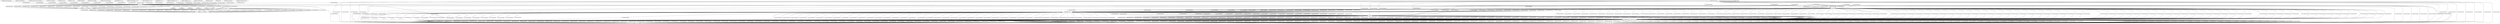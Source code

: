 digraph G {
	"File##/etc/ld-musl-x86_64.path"->"Process##16"[ label="1728219900000000000" ];
	"File##/lib/libstdc++.so.6"->"Process##16"[ label="1728219900000000000" ];
	"File##/usr/local/lib/libstdc++.so.6"->"Process##16"[ label="1728219900000000000" ];
	"File##/usr/lib/libstdc++.so.6"->"Process##16"[ label="1728219900000000000" ];
	"File##/lib/libgcc_s.so.1"->"Process##16"[ label="1728219900000000000" ];
	"File##/usr/local/lib/libgcc_s.so.1"->"Process##16"[ label="1728219900000000000" ];
	"File##/usr/lib/libgcc_s.so.1"->"Process##16"[ label="1728219900000000000" ];
	"Process##16"->"Process##17"[ label="1728219900000000000" ];
	"Process##16"->"Process##18"[ label="1728219900000000000" ];
	"Process##16"->"Process##19"[ label="1728219900000000000" ];
	"Process##16"->"Process##20"[ label="1728219900000000000" ];
	"Process##16"->"Process##21"[ label="1728219900000000000" ];
	"File##/usr/local/bin/node"->"Process##16"[ label="1728219900000000000" ];
	"File##/dev/urandom"->"Process##16"[ label="1728219900000000000" ];
	"Process##16"->"Process##22"[ label="1728219900000000000" ];
	"File##/dev/null"->"Process##16"[ label="1728219901000000000" ];
	"File##/home/app/index.js"->"Process##16"[ label="1728219901000000000" ];
	"File##/home/app/express-new.js"->"Process##16"[ label="1728219901000000000" ];
	"File##/usr/local/bin/node"->"Process##16"[ label="1728219901000000000" ];
	"File##/home/app/trigger.node"->"Process##16"[ label="1728219902000000000" ];
	"File##/home/app/handler.js"->"Process##16"[ label="1728219902000000000" ];
	"File##/home/app/request-promise-uuid.js"->"Process##16"[ label="1728219902000000000" ];
	"Process##16"->"NetPeer##0.0.0.0:3000"[ label="1728219903000000000" ];
	"NetPeer##0.0.0.0:3000"->"Process##16"[ label="1728219903000000000" ];
	"NetPeer##0.0.0.0:3000"->"NetPeer##10.1.80.247:8080"[ label="1728219931000000000" ];
	"NetPeer##10.1.80.247:8080"->"NetPeer##0.0.0.0:3000"[ label="1728219931000000000" ];
	"NetPeer##0.0.0.0:3000"->"NetPeer##10.1.80.247:8080"[ label="1728219931000000000" ];
	"NetPeer##10.1.80.247:8080"->"NetPeer##0.0.0.0:3000"[ label="1728219931000000000" ];
	"NetPeer##0.0.0.0:3000"->"NetPeer##10.1.80.247:8080"[ label="1728219931000000000" ];
	"NetPeer##10.1.80.247:8080"->"NetPeer##0.0.0.0:3000"[ label="1728219931000000000" ];
	"File##/etc/resolv.conf"->"Process##16"[ label="1728219931000000000" ];
	"File##/etc/nsswitch.conf"->"Process##16"[ label="1728219931000000000" ];
	"File##/etc/host.conf"->"Process##16"[ label="1728219931000000000" ];
	"File##/etc/svc.conf"->"Process##16"[ label="1728219931000000000" ];
	"File##/dev/urandom"->"Process##16"[ label="1728219931000000000" ];
	"Process##16"->"Process##26"[ label="1728219931000000000" ];
	"Process##16"->"Process##27"[ label="1728219931000000000" ];
	"Process##16"->"Process##28"[ label="1728219931000000000" ];
	"Process##16"->"Process##29"[ label="1728219931000000000" ];
	"NetPeer##0.0.0.0:3000"->"NetPeer##10.1.80.247:8080"[ label="1728219931000000000" ];
	"NetPeer##10.1.80.247:8080"->"NetPeer##0.0.0.0:3000"[ label="1728219931000000000" ];
	"NetPeer##0.0.0.0:3000"->"NetPeer##10.1.80.247:8080"[ label="1728219931000000000" ];
	"NetPeer##10.1.80.247:8080"->"NetPeer##0.0.0.0:3000"[ label="1728219931000000000" ];
	"NetPeer##0.0.0.0:3000"->"NetPeer##10.1.80.247:8080"[ label="1728219931000000000" ];
	"NetPeer##10.1.80.247:8080"->"NetPeer##0.0.0.0:3000"[ label="1728219931000000000" ];
	"NetPeer##0.0.0.0:3000"->"NetPeer##10.1.80.247:8080"[ label="1728219931000000000" ];
	"NetPeer##10.1.80.247:8080"->"NetPeer##0.0.0.0:3000"[ label="1728219931000000000" ];
	"NetPeer##0.0.0.0:3000"->"NetPeer##10.1.80.247:8080"[ label="1728219931000000000" ];
	"NetPeer##10.1.80.247:8080"->"NetPeer##0.0.0.0:3000"[ label="1728219931000000000" ];
	"NetPeer##0.0.0.0:3000"->"NetPeer##10.1.80.247:8080"[ label="1728219931000000000" ];
	"NetPeer##10.1.80.247:8080"->"NetPeer##0.0.0.0:3000"[ label="1728219931000000000" ];
	"Process##16"->"NetPeer##10.152.183.194:8080"[ label="1728219931000000000" ];
	"Process##16"->"NetPeer##10.152.183.194:8080"[ label="1728219931000000000" ];
	"Process##16"->"NetPeer##10.152.183.194:8080"[ label="1728219931000000000" ];
	"Process##16"->"NetPeer##10.152.183.194:8080"[ label="1728219931000000000" ];
	"Process##16"->"NetPeer##10.152.183.194:8080"[ label="1728219931000000000" ];
	"Process##16"->"NetPeer##10.152.183.194:8080"[ label="1728219931000000000" ];
	"NetPeer##0.0.0.0:3000"->"NetPeer##10.1.80.247:8080"[ label="1728219931000000000" ];
	"NetPeer##10.1.80.247:8080"->"NetPeer##0.0.0.0:3000"[ label="1728219931000000000" ];
	"NetPeer##0.0.0.0:3000"->"NetPeer##10.1.80.247:8080"[ label="1728219931000000000" ];
	"NetPeer##10.1.80.247:8080"->"NetPeer##0.0.0.0:3000"[ label="1728219931000000000" ];
	"Process##16"->"NetPeer##10.152.183.194:8080"[ label="1728219931000000000" ];
	"NetPeer##0.0.0.0:3000"->"NetPeer##10.1.80.247:8080"[ label="1728219931000000000" ];
	"NetPeer##10.1.80.247:8080"->"NetPeer##0.0.0.0:3000"[ label="1728219931000000000" ];
	"NetPeer##0.0.0.0:3000"->"NetPeer##10.1.80.247:8080"[ label="1728219931000000000" ];
	"NetPeer##10.1.80.247:8080"->"NetPeer##0.0.0.0:3000"[ label="1728219931000000000" ];
	"Process##16"->"NetPeer##10.152.183.194:8080"[ label="1728219931000000000" ];
	"File##/etc/localtime"->"Process##16"[ label="1728219932000000000" ];
	"File##/usr/share/zoneinfo/"->"Process##16"[ label="1728219932000000000" ];
	"NetPeer##0.0.0.0:3000"->"NetPeer##10.1.80.247:8080"[ label="1728219932000000000" ];
	"NetPeer##10.1.80.247:8080"->"NetPeer##0.0.0.0:3000"[ label="1728219932000000000" ];
	"NetPeer##0.0.0.0:3000"->"NetPeer##10.1.80.247:8080"[ label="1728219932000000000" ];
	"NetPeer##10.1.80.247:8080"->"NetPeer##0.0.0.0:3000"[ label="1728219932000000000" ];
	"Process##16"->"NetPeer##10.152.183.194:8080"[ label="1728219932000000000" ];
	"Process##16"->"NetPeer##10.152.183.194:8080"[ label="1728219932000000000" ];
	"Process##16"->"NetPeer##10.152.183.194:8080"[ label="1728219932000000000" ];
	"Process##16"->"NetPeer##10.152.183.194:8080"[ label="1728219932000000000" ];
	"Process##16"->"NetPeer##10.152.183.194:8080"[ label="1728219932000000000" ];
	"Process##16"->"NetPeer##10.152.183.194:8080"[ label="1728219932000000000" ];
	"Process##16"->"NetPeer##10.152.183.194:8080"[ label="1728219932000000000" ];
	"Process##16"->"NetPeer##10.152.183.194:8080"[ label="1728219932000000000" ];
	"Process##16"->"NetPeer##10.152.183.194:8080"[ label="1728219932000000000" ];
	"Process##16"->"NetPeer##10.152.183.194:8080"[ label="1728219932000000000" ];
	"Process##16"->"NetPeer##10.152.183.194:8080"[ label="1728219933000000000" ];
	"Process##16"->"NetPeer##10.152.183.194:8080"[ label="1728219933000000000" ];
	"File##/etc/hosts"->"Process##26"[ label="1728219931000000000" ];
	"File##/etc/resolv.conf"->"Process##26"[ label="1728219931000000000" ];
	"Process##26"->"NetPeer##0.0.0.0:0"[ label="1728219931000000000" ];
	"Process##26"->"NetPeer##10.152.183.10:53"[ label="1728219931000000000" ];
	"Process##26"->"NetPeer##10.152.183.10:53"[ label="1728219931000000000" ];
	"NetPeer##10.152.183.10:53"->"Process##26"[ label="1728219931000000000" ];
	"NetPeer##0.0.0.0:0"->"Process##26"[ label="1728219931000000000" ];
	"NetPeer##10.152.183.10:53"->"Process##26"[ label="1728219931000000000" ];
	"Process##26"->"NetPeer##0.0.0.0:0"[ label="1728219931000000000" ];
	"Process##26"->"NetPeer##10.152.183.10:53"[ label="1728219931000000000" ];
	"Process##26"->"NetPeer##10.152.183.10:53"[ label="1728219931000000000" ];
	"NetPeer##10.152.183.10:53"->"Process##26"[ label="1728219931000000000" ];
	"NetPeer##10.152.183.10:53"->"Process##26"[ label="1728219931000000000" ];
	"Process##26"->"NetPeer##0.0.0.0:0"[ label="1728219931000000000" ];
	"Process##26"->"NetPeer##10.152.183.10:53"[ label="1728219931000000000" ];
	"Process##26"->"NetPeer##10.152.183.10:53"[ label="1728219931000000000" ];
	"NetPeer##10.152.183.10:53"->"Process##26"[ label="1728219931000000000" ];
	"NetPeer##0.0.0.0:0"->"Process##26"[ label="1728219931000000000" ];
	"NetPeer##10.152.183.10:53"->"Process##26"[ label="1728219931000000000" ];
	"Process##26"->"NetPeer##0.0.0.0:0"[ label="1728219931000000000" ];
	"Process##26"->"NetPeer##10.152.183.10:53"[ label="1728219931000000000" ];
	"Process##26"->"NetPeer##10.152.183.10:53"[ label="1728219931000000000" ];
	"NetPeer##10.152.183.10:53"->"Process##26"[ label="1728219931000000000" ];
	"NetPeer##10.152.183.10:53"->"Process##26"[ label="1728219931000000000" ];
	"Process##26"->"NetPeer##0.0.0.0:0"[ label="1728219931000000000" ];
	"Process##26"->"NetPeer##10.152.183.10:53"[ label="1728219931000000000" ];
	"Process##26"->"NetPeer##10.152.183.10:53"[ label="1728219931000000000" ];
	"NetPeer##10.152.183.10:53"->"Process##26"[ label="1728219931000000000" ];
	"NetPeer##10.152.183.10:53"->"Process##26"[ label="1728219931000000000" ];
	"File##/etc/hosts"->"Process##26"[ label="1728219931000000000" ];
	"File##/etc/resolv.conf"->"Process##26"[ label="1728219931000000000" ];
	"Process##26"->"NetPeer##0.0.0.0:0"[ label="1728219931000000000" ];
	"Process##26"->"NetPeer##10.152.183.10:53"[ label="1728219931000000000" ];
	"Process##26"->"NetPeer##10.152.183.10:53"[ label="1728219931000000000" ];
	"NetPeer##10.152.183.10:53"->"Process##26"[ label="1728219931000000000" ];
	"NetPeer##10.152.183.10:53"->"Process##26"[ label="1728219931000000000" ];
	"Process##26"->"NetPeer##0.0.0.0:0"[ label="1728219931000000000" ];
	"Process##26"->"NetPeer##10.152.183.10:53"[ label="1728219931000000000" ];
	"Process##26"->"NetPeer##10.152.183.10:53"[ label="1728219931000000000" ];
	"NetPeer##10.152.183.10:53"->"Process##26"[ label="1728219931000000000" ];
	"NetPeer##10.152.183.10:53"->"Process##26"[ label="1728219931000000000" ];
	"Process##26"->"NetPeer##0.0.0.0:0"[ label="1728219931000000000" ];
	"Process##26"->"NetPeer##10.152.183.10:53"[ label="1728219931000000000" ];
	"Process##26"->"NetPeer##10.152.183.10:53"[ label="1728219931000000000" ];
	"NetPeer##10.152.183.10:53"->"Process##26"[ label="1728219931000000000" ];
	"NetPeer##10.152.183.10:53"->"Process##26"[ label="1728219931000000000" ];
	"Process##26"->"NetPeer##0.0.0.0:0"[ label="1728219931000000000" ];
	"Process##26"->"NetPeer##10.152.183.10:53"[ label="1728219931000000000" ];
	"Process##26"->"NetPeer##10.152.183.10:53"[ label="1728219931000000000" ];
	"NetPeer##10.152.183.10:53"->"Process##26"[ label="1728219931000000000" ];
	"NetPeer##10.152.183.10:53"->"Process##26"[ label="1728219931000000000" ];
	"Process##26"->"NetPeer##0.0.0.0:0"[ label="1728219931000000000" ];
	"Process##26"->"NetPeer##10.152.183.10:53"[ label="1728219931000000000" ];
	"Process##26"->"NetPeer##10.152.183.10:53"[ label="1728219931000000000" ];
	"NetPeer##10.152.183.10:53"->"Process##26"[ label="1728219931000000000" ];
	"NetPeer##0.0.0.0:0"->"Process##26"[ label="1728219931000000000" ];
	"NetPeer##10.152.183.10:53"->"Process##26"[ label="1728219931000000000" ];
	"File##/etc/hosts"->"Process##26"[ label="1728219932000000000" ];
	"File##/etc/resolv.conf"->"Process##26"[ label="1728219932000000000" ];
	"Process##26"->"NetPeer##0.0.0.0:0"[ label="1728219932000000000" ];
	"Process##26"->"NetPeer##10.152.183.10:53"[ label="1728219932000000000" ];
	"Process##26"->"NetPeer##10.152.183.10:53"[ label="1728219932000000000" ];
	"NetPeer##10.152.183.10:53"->"Process##26"[ label="1728219932000000000" ];
	"NetPeer##10.152.183.10:53"->"Process##26"[ label="1728219932000000000" ];
	"Process##26"->"NetPeer##0.0.0.0:0"[ label="1728219932000000000" ];
	"Process##26"->"NetPeer##10.152.183.10:53"[ label="1728219932000000000" ];
	"Process##26"->"NetPeer##10.152.183.10:53"[ label="1728219932000000000" ];
	"NetPeer##10.152.183.10:53"->"Process##26"[ label="1728219932000000000" ];
	"NetPeer##10.152.183.10:53"->"Process##26"[ label="1728219932000000000" ];
	"Process##26"->"NetPeer##0.0.0.0:0"[ label="1728219932000000000" ];
	"Process##26"->"NetPeer##10.152.183.10:53"[ label="1728219932000000000" ];
	"Process##26"->"NetPeer##10.152.183.10:53"[ label="1728219932000000000" ];
	"NetPeer##10.152.183.10:53"->"Process##26"[ label="1728219932000000000" ];
	"NetPeer##10.152.183.10:53"->"Process##26"[ label="1728219932000000000" ];
	"Process##26"->"NetPeer##0.0.0.0:0"[ label="1728219932000000000" ];
	"Process##26"->"NetPeer##10.152.183.10:53"[ label="1728219932000000000" ];
	"Process##26"->"NetPeer##10.152.183.10:53"[ label="1728219932000000000" ];
	"NetPeer##10.152.183.10:53"->"Process##26"[ label="1728219932000000000" ];
	"NetPeer##10.152.183.10:53"->"Process##26"[ label="1728219932000000000" ];
	"Process##26"->"NetPeer##0.0.0.0:0"[ label="1728219932000000000" ];
	"Process##26"->"NetPeer##10.152.183.10:53"[ label="1728219932000000000" ];
	"Process##26"->"NetPeer##10.152.183.10:53"[ label="1728219932000000000" ];
	"NetPeer##10.152.183.10:53"->"Process##26"[ label="1728219932000000000" ];
	"NetPeer##10.152.183.10:53"->"Process##26"[ label="1728219932000000000" ];
	"File##/etc/hosts"->"Process##26"[ label="1728219932000000000" ];
	"File##/etc/resolv.conf"->"Process##26"[ label="1728219932000000000" ];
	"Process##26"->"NetPeer##0.0.0.0:0"[ label="1728219932000000000" ];
	"Process##26"->"NetPeer##10.152.183.10:53"[ label="1728219932000000000" ];
	"Process##26"->"NetPeer##10.152.183.10:53"[ label="1728219932000000000" ];
	"NetPeer##10.152.183.10:53"->"Process##26"[ label="1728219932000000000" ];
	"NetPeer##10.152.183.10:53"->"Process##26"[ label="1728219932000000000" ];
	"Process##26"->"NetPeer##0.0.0.0:0"[ label="1728219932000000000" ];
	"Process##26"->"NetPeer##10.152.183.10:53"[ label="1728219932000000000" ];
	"Process##26"->"NetPeer##10.152.183.10:53"[ label="1728219932000000000" ];
	"NetPeer##10.152.183.10:53"->"Process##26"[ label="1728219932000000000" ];
	"NetPeer##10.152.183.10:53"->"Process##26"[ label="1728219932000000000" ];
	"Process##26"->"NetPeer##0.0.0.0:0"[ label="1728219932000000000" ];
	"Process##26"->"NetPeer##10.152.183.10:53"[ label="1728219932000000000" ];
	"Process##26"->"NetPeer##10.152.183.10:53"[ label="1728219932000000000" ];
	"NetPeer##10.152.183.10:53"->"Process##26"[ label="1728219932000000000" ];
	"NetPeer##10.152.183.10:53"->"Process##26"[ label="1728219932000000000" ];
	"Process##26"->"NetPeer##0.0.0.0:0"[ label="1728219932000000000" ];
	"Process##26"->"NetPeer##10.152.183.10:53"[ label="1728219932000000000" ];
	"Process##26"->"NetPeer##10.152.183.10:53"[ label="1728219932000000000" ];
	"NetPeer##10.152.183.10:53"->"Process##26"[ label="1728219932000000000" ];
	"NetPeer##10.152.183.10:53"->"Process##26"[ label="1728219932000000000" ];
	"Process##26"->"NetPeer##0.0.0.0:0"[ label="1728219932000000000" ];
	"Process##26"->"NetPeer##10.152.183.10:53"[ label="1728219932000000000" ];
	"Process##26"->"NetPeer##10.152.183.10:53"[ label="1728219932000000000" ];
	"NetPeer##10.152.183.10:53"->"Process##26"[ label="1728219932000000000" ];
	"NetPeer##10.152.183.10:53"->"Process##26"[ label="1728219932000000000" ];
	"File##/etc/hosts"->"Process##26"[ label="1728219932000000000" ];
	"File##/etc/resolv.conf"->"Process##26"[ label="1728219932000000000" ];
	"Process##26"->"NetPeer##0.0.0.0:0"[ label="1728219932000000000" ];
	"Process##26"->"NetPeer##10.152.183.10:53"[ label="1728219932000000000" ];
	"Process##26"->"NetPeer##10.152.183.10:53"[ label="1728219932000000000" ];
	"NetPeer##10.152.183.10:53"->"Process##26"[ label="1728219932000000000" ];
	"NetPeer##10.152.183.10:53"->"Process##26"[ label="1728219932000000000" ];
	"Process##26"->"NetPeer##0.0.0.0:0"[ label="1728219932000000000" ];
	"Process##26"->"NetPeer##10.152.183.10:53"[ label="1728219932000000000" ];
	"Process##26"->"NetPeer##10.152.183.10:53"[ label="1728219932000000000" ];
	"NetPeer##10.152.183.10:53"->"Process##26"[ label="1728219932000000000" ];
	"NetPeer##10.152.183.10:53"->"Process##26"[ label="1728219932000000000" ];
	"Process##26"->"NetPeer##0.0.0.0:0"[ label="1728219932000000000" ];
	"Process##26"->"NetPeer##10.152.183.10:53"[ label="1728219932000000000" ];
	"Process##26"->"NetPeer##10.152.183.10:53"[ label="1728219932000000000" ];
	"NetPeer##10.152.183.10:53"->"Process##26"[ label="1728219932000000000" ];
	"NetPeer##10.152.183.10:53"->"Process##26"[ label="1728219932000000000" ];
	"Process##26"->"NetPeer##0.0.0.0:0"[ label="1728219932000000000" ];
	"Process##26"->"NetPeer##10.152.183.10:53"[ label="1728219932000000000" ];
	"Process##26"->"NetPeer##10.152.183.10:53"[ label="1728219932000000000" ];
	"NetPeer##10.152.183.10:53"->"Process##26"[ label="1728219932000000000" ];
	"NetPeer##10.152.183.10:53"->"Process##26"[ label="1728219932000000000" ];
	"Process##26"->"NetPeer##0.0.0.0:0"[ label="1728219932000000000" ];
	"Process##26"->"NetPeer##10.152.183.10:53"[ label="1728219932000000000" ];
	"Process##26"->"NetPeer##10.152.183.10:53"[ label="1728219932000000000" ];
	"NetPeer##10.152.183.10:53"->"Process##26"[ label="1728219932000000000" ];
	"NetPeer##10.152.183.10:53"->"Process##26"[ label="1728219932000000000" ];
	"File##/etc/hosts"->"Process##27"[ label="1728219931000000000" ];
	"File##/etc/resolv.conf"->"Process##27"[ label="1728219931000000000" ];
	"Process##27"->"NetPeer##0.0.0.0:0"[ label="1728219931000000000" ];
	"Process##27"->"NetPeer##10.152.183.10:53"[ label="1728219931000000000" ];
	"Process##27"->"NetPeer##10.152.183.10:53"[ label="1728219931000000000" ];
	"NetPeer##10.152.183.10:53"->"Process##27"[ label="1728219931000000000" ];
	"NetPeer##0.0.0.0:0"->"Process##27"[ label="1728219931000000000" ];
	"NetPeer##10.152.183.10:53"->"Process##27"[ label="1728219931000000000" ];
	"Process##27"->"NetPeer##0.0.0.0:0"[ label="1728219931000000000" ];
	"Process##27"->"NetPeer##10.152.183.10:53"[ label="1728219931000000000" ];
	"Process##27"->"NetPeer##10.152.183.10:53"[ label="1728219931000000000" ];
	"NetPeer##10.152.183.10:53"->"Process##27"[ label="1728219931000000000" ];
	"NetPeer##10.152.183.10:53"->"Process##27"[ label="1728219931000000000" ];
	"Process##27"->"NetPeer##0.0.0.0:0"[ label="1728219931000000000" ];
	"Process##27"->"NetPeer##10.152.183.10:53"[ label="1728219931000000000" ];
	"Process##27"->"NetPeer##10.152.183.10:53"[ label="1728219931000000000" ];
	"NetPeer##10.152.183.10:53"->"Process##27"[ label="1728219931000000000" ];
	"NetPeer##0.0.0.0:0"->"Process##27"[ label="1728219931000000000" ];
	"NetPeer##10.152.183.10:53"->"Process##27"[ label="1728219931000000000" ];
	"Process##27"->"NetPeer##0.0.0.0:0"[ label="1728219931000000000" ];
	"Process##27"->"NetPeer##10.152.183.10:53"[ label="1728219931000000000" ];
	"Process##27"->"NetPeer##10.152.183.10:53"[ label="1728219931000000000" ];
	"NetPeer##10.152.183.10:53"->"Process##27"[ label="1728219931000000000" ];
	"NetPeer##10.152.183.10:53"->"Process##27"[ label="1728219931000000000" ];
	"Process##27"->"NetPeer##0.0.0.0:0"[ label="1728219931000000000" ];
	"Process##27"->"NetPeer##10.152.183.10:53"[ label="1728219931000000000" ];
	"Process##27"->"NetPeer##10.152.183.10:53"[ label="1728219931000000000" ];
	"NetPeer##10.152.183.10:53"->"Process##27"[ label="1728219931000000000" ];
	"NetPeer##0.0.0.0:0"->"Process##27"[ label="1728219931000000000" ];
	"NetPeer##10.152.183.10:53"->"Process##27"[ label="1728219931000000000" ];
	"File##/etc/hosts"->"Process##27"[ label="1728219931000000000" ];
	"File##/etc/resolv.conf"->"Process##27"[ label="1728219931000000000" ];
	"Process##27"->"NetPeer##0.0.0.0:0"[ label="1728219931000000000" ];
	"Process##27"->"NetPeer##10.152.183.10:53"[ label="1728219931000000000" ];
	"Process##27"->"NetPeer##10.152.183.10:53"[ label="1728219931000000000" ];
	"NetPeer##10.152.183.10:53"->"Process##27"[ label="1728219931000000000" ];
	"NetPeer##0.0.0.0:0"->"Process##27"[ label="1728219931000000000" ];
	"NetPeer##10.152.183.10:53"->"Process##27"[ label="1728219931000000000" ];
	"Process##27"->"NetPeer##0.0.0.0:0"[ label="1728219931000000000" ];
	"Process##27"->"NetPeer##10.152.183.10:53"[ label="1728219931000000000" ];
	"Process##27"->"NetPeer##10.152.183.10:53"[ label="1728219931000000000" ];
	"NetPeer##10.152.183.10:53"->"Process##27"[ label="1728219931000000000" ];
	"NetPeer##10.152.183.10:53"->"Process##27"[ label="1728219931000000000" ];
	"Process##27"->"NetPeer##0.0.0.0:0"[ label="1728219931000000000" ];
	"Process##27"->"NetPeer##10.152.183.10:53"[ label="1728219931000000000" ];
	"Process##27"->"NetPeer##10.152.183.10:53"[ label="1728219931000000000" ];
	"NetPeer##10.152.183.10:53"->"Process##27"[ label="1728219931000000000" ];
	"NetPeer##10.152.183.10:53"->"Process##27"[ label="1728219931000000000" ];
	"Process##27"->"NetPeer##0.0.0.0:0"[ label="1728219931000000000" ];
	"Process##27"->"NetPeer##10.152.183.10:53"[ label="1728219931000000000" ];
	"Process##27"->"NetPeer##10.152.183.10:53"[ label="1728219931000000000" ];
	"NetPeer##10.152.183.10:53"->"Process##27"[ label="1728219931000000000" ];
	"NetPeer##10.152.183.10:53"->"Process##27"[ label="1728219931000000000" ];
	"Process##27"->"NetPeer##0.0.0.0:0"[ label="1728219931000000000" ];
	"Process##27"->"NetPeer##10.152.183.10:53"[ label="1728219931000000000" ];
	"Process##27"->"NetPeer##10.152.183.10:53"[ label="1728219931000000000" ];
	"NetPeer##10.152.183.10:53"->"Process##27"[ label="1728219931000000000" ];
	"NetPeer##10.152.183.10:53"->"Process##27"[ label="1728219931000000000" ];
	"File##/etc/hosts"->"Process##27"[ label="1728219931000000000" ];
	"File##/etc/resolv.conf"->"Process##27"[ label="1728219931000000000" ];
	"Process##27"->"NetPeer##0.0.0.0:0"[ label="1728219931000000000" ];
	"Process##27"->"NetPeer##10.152.183.10:53"[ label="1728219931000000000" ];
	"Process##27"->"NetPeer##10.152.183.10:53"[ label="1728219931000000000" ];
	"NetPeer##10.152.183.10:53"->"Process##27"[ label="1728219931000000000" ];
	"NetPeer##10.152.183.10:53"->"Process##27"[ label="1728219931000000000" ];
	"Process##27"->"NetPeer##0.0.0.0:0"[ label="1728219931000000000" ];
	"Process##27"->"NetPeer##10.152.183.10:53"[ label="1728219931000000000" ];
	"Process##27"->"NetPeer##10.152.183.10:53"[ label="1728219931000000000" ];
	"NetPeer##10.152.183.10:53"->"Process##27"[ label="1728219931000000000" ];
	"NetPeer##10.152.183.10:53"->"Process##27"[ label="1728219931000000000" ];
	"Process##27"->"NetPeer##0.0.0.0:0"[ label="1728219931000000000" ];
	"Process##27"->"NetPeer##10.152.183.10:53"[ label="1728219931000000000" ];
	"Process##27"->"NetPeer##10.152.183.10:53"[ label="1728219931000000000" ];
	"NetPeer##10.152.183.10:53"->"Process##27"[ label="1728219931000000000" ];
	"NetPeer##10.152.183.10:53"->"Process##27"[ label="1728219931000000000" ];
	"Process##27"->"NetPeer##0.0.0.0:0"[ label="1728219931000000000" ];
	"Process##27"->"NetPeer##10.152.183.10:53"[ label="1728219931000000000" ];
	"Process##27"->"NetPeer##10.152.183.10:53"[ label="1728219931000000000" ];
	"NetPeer##10.152.183.10:53"->"Process##27"[ label="1728219931000000000" ];
	"NetPeer##10.152.183.10:53"->"Process##27"[ label="1728219931000000000" ];
	"Process##27"->"NetPeer##0.0.0.0:0"[ label="1728219931000000000" ];
	"Process##27"->"NetPeer##10.152.183.10:53"[ label="1728219931000000000" ];
	"Process##27"->"NetPeer##10.152.183.10:53"[ label="1728219931000000000" ];
	"NetPeer##10.152.183.10:53"->"Process##27"[ label="1728219931000000000" ];
	"NetPeer##10.152.183.10:53"->"Process##27"[ label="1728219931000000000" ];
	"File##/etc/hosts"->"Process##27"[ label="1728219931000000000" ];
	"File##/etc/resolv.conf"->"Process##27"[ label="1728219931000000000" ];
	"Process##27"->"NetPeer##0.0.0.0:0"[ label="1728219931000000000" ];
	"Process##27"->"NetPeer##10.152.183.10:53"[ label="1728219931000000000" ];
	"Process##27"->"NetPeer##10.152.183.10:53"[ label="1728219931000000000" ];
	"NetPeer##10.152.183.10:53"->"Process##27"[ label="1728219931000000000" ];
	"NetPeer##10.152.183.10:53"->"Process##27"[ label="1728219931000000000" ];
	"Process##27"->"NetPeer##0.0.0.0:0"[ label="1728219931000000000" ];
	"Process##27"->"NetPeer##10.152.183.10:53"[ label="1728219931000000000" ];
	"Process##27"->"NetPeer##10.152.183.10:53"[ label="1728219931000000000" ];
	"NetPeer##10.152.183.10:53"->"Process##27"[ label="1728219931000000000" ];
	"NetPeer##10.152.183.10:53"->"Process##27"[ label="1728219931000000000" ];
	"Process##27"->"NetPeer##0.0.0.0:0"[ label="1728219931000000000" ];
	"Process##27"->"NetPeer##10.152.183.10:53"[ label="1728219931000000000" ];
	"Process##27"->"NetPeer##10.152.183.10:53"[ label="1728219931000000000" ];
	"NetPeer##10.152.183.10:53"->"Process##27"[ label="1728219931000000000" ];
	"NetPeer##10.152.183.10:53"->"Process##27"[ label="1728219931000000000" ];
	"Process##27"->"NetPeer##0.0.0.0:0"[ label="1728219931000000000" ];
	"Process##27"->"NetPeer##10.152.183.10:53"[ label="1728219931000000000" ];
	"Process##27"->"NetPeer##10.152.183.10:53"[ label="1728219931000000000" ];
	"NetPeer##10.152.183.10:53"->"Process##27"[ label="1728219931000000000" ];
	"NetPeer##10.152.183.10:53"->"Process##27"[ label="1728219931000000000" ];
	"Process##27"->"NetPeer##0.0.0.0:0"[ label="1728219931000000000" ];
	"Process##27"->"NetPeer##10.152.183.10:53"[ label="1728219931000000000" ];
	"Process##27"->"NetPeer##10.152.183.10:53"[ label="1728219931000000000" ];
	"NetPeer##10.152.183.10:53"->"Process##27"[ label="1728219931000000000" ];
	"NetPeer##10.152.183.10:53"->"Process##27"[ label="1728219931000000000" ];
	"File##/etc/hosts"->"Process##27"[ label="1728219932000000000" ];
	"File##/etc/resolv.conf"->"Process##27"[ label="1728219932000000000" ];
	"Process##27"->"NetPeer##0.0.0.0:0"[ label="1728219932000000000" ];
	"Process##27"->"NetPeer##10.152.183.10:53"[ label="1728219932000000000" ];
	"Process##27"->"NetPeer##10.152.183.10:53"[ label="1728219932000000000" ];
	"NetPeer##10.152.183.10:53"->"Process##27"[ label="1728219932000000000" ];
	"NetPeer##0.0.0.0:0"->"Process##27"[ label="1728219932000000000" ];
	"NetPeer##10.152.183.10:53"->"Process##27"[ label="1728219932000000000" ];
	"Process##27"->"NetPeer##0.0.0.0:0"[ label="1728219932000000000" ];
	"Process##27"->"NetPeer##10.152.183.10:53"[ label="1728219932000000000" ];
	"Process##27"->"NetPeer##10.152.183.10:53"[ label="1728219932000000000" ];
	"NetPeer##10.152.183.10:53"->"Process##27"[ label="1728219932000000000" ];
	"NetPeer##0.0.0.0:0"->"Process##27"[ label="1728219932000000000" ];
	"NetPeer##10.152.183.10:53"->"Process##27"[ label="1728219932000000000" ];
	"Process##27"->"NetPeer##0.0.0.0:0"[ label="1728219932000000000" ];
	"Process##27"->"NetPeer##10.152.183.10:53"[ label="1728219932000000000" ];
	"Process##27"->"NetPeer##10.152.183.10:53"[ label="1728219932000000000" ];
	"NetPeer##10.152.183.10:53"->"Process##27"[ label="1728219932000000000" ];
	"NetPeer##10.152.183.10:53"->"Process##27"[ label="1728219932000000000" ];
	"Process##27"->"NetPeer##0.0.0.0:0"[ label="1728219932000000000" ];
	"Process##27"->"NetPeer##10.152.183.10:53"[ label="1728219932000000000" ];
	"Process##27"->"NetPeer##10.152.183.10:53"[ label="1728219932000000000" ];
	"NetPeer##10.152.183.10:53"->"Process##27"[ label="1728219932000000000" ];
	"NetPeer##10.152.183.10:53"->"Process##27"[ label="1728219932000000000" ];
	"Process##27"->"NetPeer##0.0.0.0:0"[ label="1728219932000000000" ];
	"Process##27"->"NetPeer##10.152.183.10:53"[ label="1728219932000000000" ];
	"Process##27"->"NetPeer##10.152.183.10:53"[ label="1728219932000000000" ];
	"NetPeer##10.152.183.10:53"->"Process##27"[ label="1728219932000000000" ];
	"NetPeer##10.152.183.10:53"->"Process##27"[ label="1728219932000000000" ];
	"File##/etc/hosts"->"Process##27"[ label="1728219932000000000" ];
	"File##/etc/resolv.conf"->"Process##27"[ label="1728219932000000000" ];
	"Process##27"->"NetPeer##0.0.0.0:0"[ label="1728219932000000000" ];
	"Process##27"->"NetPeer##10.152.183.10:53"[ label="1728219932000000000" ];
	"Process##27"->"NetPeer##10.152.183.10:53"[ label="1728219932000000000" ];
	"NetPeer##10.152.183.10:53"->"Process##27"[ label="1728219932000000000" ];
	"NetPeer##10.152.183.10:53"->"Process##27"[ label="1728219932000000000" ];
	"Process##27"->"NetPeer##0.0.0.0:0"[ label="1728219932000000000" ];
	"Process##27"->"NetPeer##10.152.183.10:53"[ label="1728219932000000000" ];
	"Process##27"->"NetPeer##10.152.183.10:53"[ label="1728219932000000000" ];
	"NetPeer##10.152.183.10:53"->"Process##27"[ label="1728219932000000000" ];
	"NetPeer##10.152.183.10:53"->"Process##27"[ label="1728219932000000000" ];
	"Process##27"->"NetPeer##0.0.0.0:0"[ label="1728219932000000000" ];
	"Process##27"->"NetPeer##10.152.183.10:53"[ label="1728219932000000000" ];
	"Process##27"->"NetPeer##10.152.183.10:53"[ label="1728219932000000000" ];
	"NetPeer##10.152.183.10:53"->"Process##27"[ label="1728219932000000000" ];
	"NetPeer##10.152.183.10:53"->"Process##27"[ label="1728219932000000000" ];
	"Process##27"->"NetPeer##0.0.0.0:0"[ label="1728219932000000000" ];
	"Process##27"->"NetPeer##10.152.183.10:53"[ label="1728219932000000000" ];
	"Process##27"->"NetPeer##10.152.183.10:53"[ label="1728219932000000000" ];
	"NetPeer##10.152.183.10:53"->"Process##27"[ label="1728219932000000000" ];
	"NetPeer##10.152.183.10:53"->"Process##27"[ label="1728219932000000000" ];
	"Process##27"->"NetPeer##0.0.0.0:0"[ label="1728219932000000000" ];
	"Process##27"->"NetPeer##10.152.183.10:53"[ label="1728219932000000000" ];
	"Process##27"->"NetPeer##10.152.183.10:53"[ label="1728219932000000000" ];
	"NetPeer##10.152.183.10:53"->"Process##27"[ label="1728219932000000000" ];
	"NetPeer##10.152.183.10:53"->"Process##27"[ label="1728219932000000000" ];
	"File##/etc/hosts"->"Process##27"[ label="1728219932000000000" ];
	"File##/etc/resolv.conf"->"Process##27"[ label="1728219932000000000" ];
	"Process##27"->"NetPeer##0.0.0.0:0"[ label="1728219932000000000" ];
	"Process##27"->"NetPeer##10.152.183.10:53"[ label="1728219932000000000" ];
	"Process##27"->"NetPeer##10.152.183.10:53"[ label="1728219932000000000" ];
	"NetPeer##10.152.183.10:53"->"Process##27"[ label="1728219932000000000" ];
	"NetPeer##10.152.183.10:53"->"Process##27"[ label="1728219932000000000" ];
	"Process##27"->"NetPeer##0.0.0.0:0"[ label="1728219932000000000" ];
	"Process##27"->"NetPeer##10.152.183.10:53"[ label="1728219932000000000" ];
	"Process##27"->"NetPeer##10.152.183.10:53"[ label="1728219932000000000" ];
	"NetPeer##10.152.183.10:53"->"Process##27"[ label="1728219932000000000" ];
	"NetPeer##10.152.183.10:53"->"Process##27"[ label="1728219932000000000" ];
	"Process##27"->"NetPeer##0.0.0.0:0"[ label="1728219932000000000" ];
	"Process##27"->"NetPeer##10.152.183.10:53"[ label="1728219932000000000" ];
	"Process##27"->"NetPeer##10.152.183.10:53"[ label="1728219932000000000" ];
	"NetPeer##10.152.183.10:53"->"Process##27"[ label="1728219932000000000" ];
	"NetPeer##10.152.183.10:53"->"Process##27"[ label="1728219932000000000" ];
	"Process##27"->"NetPeer##0.0.0.0:0"[ label="1728219932000000000" ];
	"Process##27"->"NetPeer##10.152.183.10:53"[ label="1728219932000000000" ];
	"Process##27"->"NetPeer##10.152.183.10:53"[ label="1728219932000000000" ];
	"NetPeer##10.152.183.10:53"->"Process##27"[ label="1728219932000000000" ];
	"NetPeer##10.152.183.10:53"->"Process##27"[ label="1728219932000000000" ];
	"Process##27"->"NetPeer##0.0.0.0:0"[ label="1728219932000000000" ];
	"Process##27"->"NetPeer##10.152.183.10:53"[ label="1728219932000000000" ];
	"Process##27"->"NetPeer##10.152.183.10:53"[ label="1728219932000000000" ];
	"NetPeer##10.152.183.10:53"->"Process##27"[ label="1728219932000000000" ];
	"NetPeer##10.152.183.10:53"->"Process##27"[ label="1728219932000000000" ];
	"File##/etc/hosts"->"Process##28"[ label="1728219931000000000" ];
	"File##/etc/resolv.conf"->"Process##28"[ label="1728219931000000000" ];
	"Process##28"->"NetPeer##0.0.0.0:0"[ label="1728219931000000000" ];
	"Process##28"->"NetPeer##10.152.183.10:53"[ label="1728219931000000000" ];
	"Process##28"->"NetPeer##10.152.183.10:53"[ label="1728219931000000000" ];
	"NetPeer##10.152.183.10:53"->"Process##28"[ label="1728219931000000000" ];
	"NetPeer##0.0.0.0:0"->"Process##28"[ label="1728219931000000000" ];
	"NetPeer##10.152.183.10:53"->"Process##28"[ label="1728219931000000000" ];
	"Process##28"->"NetPeer##0.0.0.0:0"[ label="1728219931000000000" ];
	"Process##28"->"NetPeer##10.152.183.10:53"[ label="1728219931000000000" ];
	"Process##28"->"NetPeer##10.152.183.10:53"[ label="1728219931000000000" ];
	"NetPeer##10.152.183.10:53"->"Process##28"[ label="1728219931000000000" ];
	"NetPeer##10.152.183.10:53"->"Process##28"[ label="1728219931000000000" ];
	"Process##28"->"NetPeer##0.0.0.0:0"[ label="1728219931000000000" ];
	"Process##28"->"NetPeer##10.152.183.10:53"[ label="1728219931000000000" ];
	"Process##28"->"NetPeer##10.152.183.10:53"[ label="1728219931000000000" ];
	"NetPeer##10.152.183.10:53"->"Process##28"[ label="1728219931000000000" ];
	"NetPeer##0.0.0.0:0"->"Process##28"[ label="1728219931000000000" ];
	"NetPeer##10.152.183.10:53"->"Process##28"[ label="1728219931000000000" ];
	"Process##28"->"NetPeer##0.0.0.0:0"[ label="1728219931000000000" ];
	"Process##28"->"NetPeer##10.152.183.10:53"[ label="1728219931000000000" ];
	"Process##28"->"NetPeer##10.152.183.10:53"[ label="1728219931000000000" ];
	"NetPeer##10.152.183.10:53"->"Process##28"[ label="1728219931000000000" ];
	"NetPeer##10.152.183.10:53"->"Process##28"[ label="1728219931000000000" ];
	"Process##28"->"NetPeer##0.0.0.0:0"[ label="1728219931000000000" ];
	"Process##28"->"NetPeer##10.152.183.10:53"[ label="1728219931000000000" ];
	"Process##28"->"NetPeer##10.152.183.10:53"[ label="1728219931000000000" ];
	"NetPeer##10.152.183.10:53"->"Process##28"[ label="1728219931000000000" ];
	"NetPeer##10.152.183.10:53"->"Process##28"[ label="1728219931000000000" ];
	"File##/etc/hosts"->"Process##28"[ label="1728219932000000000" ];
	"File##/etc/resolv.conf"->"Process##28"[ label="1728219932000000000" ];
	"Process##28"->"NetPeer##0.0.0.0:0"[ label="1728219932000000000" ];
	"Process##28"->"NetPeer##10.152.183.10:53"[ label="1728219932000000000" ];
	"Process##28"->"NetPeer##10.152.183.10:53"[ label="1728219932000000000" ];
	"NetPeer##10.152.183.10:53"->"Process##28"[ label="1728219932000000000" ];
	"NetPeer##10.152.183.10:53"->"Process##28"[ label="1728219932000000000" ];
	"Process##28"->"NetPeer##0.0.0.0:0"[ label="1728219932000000000" ];
	"Process##28"->"NetPeer##10.152.183.10:53"[ label="1728219932000000000" ];
	"Process##28"->"NetPeer##10.152.183.10:53"[ label="1728219932000000000" ];
	"NetPeer##10.152.183.10:53"->"Process##28"[ label="1728219932000000000" ];
	"NetPeer##10.152.183.10:53"->"Process##28"[ label="1728219932000000000" ];
	"Process##28"->"NetPeer##0.0.0.0:0"[ label="1728219932000000000" ];
	"Process##28"->"NetPeer##10.152.183.10:53"[ label="1728219932000000000" ];
	"Process##28"->"NetPeer##10.152.183.10:53"[ label="1728219932000000000" ];
	"NetPeer##10.152.183.10:53"->"Process##28"[ label="1728219932000000000" ];
	"NetPeer##10.152.183.10:53"->"Process##28"[ label="1728219932000000000" ];
	"Process##28"->"NetPeer##0.0.0.0:0"[ label="1728219932000000000" ];
	"Process##28"->"NetPeer##10.152.183.10:53"[ label="1728219932000000000" ];
	"Process##28"->"NetPeer##10.152.183.10:53"[ label="1728219932000000000" ];
	"NetPeer##10.152.183.10:53"->"Process##28"[ label="1728219932000000000" ];
	"NetPeer##10.152.183.10:53"->"Process##28"[ label="1728219932000000000" ];
	"Process##28"->"NetPeer##0.0.0.0:0"[ label="1728219932000000000" ];
	"Process##28"->"NetPeer##10.152.183.10:53"[ label="1728219932000000000" ];
	"Process##28"->"NetPeer##10.152.183.10:53"[ label="1728219932000000000" ];
	"NetPeer##10.152.183.10:53"->"Process##28"[ label="1728219932000000000" ];
	"NetPeer##10.152.183.10:53"->"Process##28"[ label="1728219932000000000" ];
	"File##/etc/hosts"->"Process##28"[ label="1728219932000000000" ];
	"File##/etc/resolv.conf"->"Process##28"[ label="1728219932000000000" ];
	"Process##28"->"NetPeer##0.0.0.0:0"[ label="1728219932000000000" ];
	"Process##28"->"NetPeer##10.152.183.10:53"[ label="1728219932000000000" ];
	"Process##28"->"NetPeer##10.152.183.10:53"[ label="1728219932000000000" ];
	"NetPeer##10.152.183.10:53"->"Process##28"[ label="1728219932000000000" ];
	"NetPeer##10.152.183.10:53"->"Process##28"[ label="1728219932000000000" ];
	"Process##28"->"NetPeer##0.0.0.0:0"[ label="1728219932000000000" ];
	"Process##28"->"NetPeer##10.152.183.10:53"[ label="1728219932000000000" ];
	"Process##28"->"NetPeer##10.152.183.10:53"[ label="1728219932000000000" ];
	"NetPeer##10.152.183.10:53"->"Process##28"[ label="1728219932000000000" ];
	"NetPeer##10.152.183.10:53"->"Process##28"[ label="1728219932000000000" ];
	"Process##28"->"NetPeer##0.0.0.0:0"[ label="1728219932000000000" ];
	"Process##28"->"NetPeer##10.152.183.10:53"[ label="1728219932000000000" ];
	"Process##28"->"NetPeer##10.152.183.10:53"[ label="1728219932000000000" ];
	"NetPeer##10.152.183.10:53"->"Process##28"[ label="1728219932000000000" ];
	"NetPeer##10.152.183.10:53"->"Process##28"[ label="1728219932000000000" ];
	"Process##28"->"NetPeer##0.0.0.0:0"[ label="1728219932000000000" ];
	"Process##28"->"NetPeer##10.152.183.10:53"[ label="1728219932000000000" ];
	"Process##28"->"NetPeer##10.152.183.10:53"[ label="1728219932000000000" ];
	"NetPeer##10.152.183.10:53"->"Process##28"[ label="1728219932000000000" ];
	"NetPeer##10.152.183.10:53"->"Process##28"[ label="1728219932000000000" ];
	"Process##28"->"NetPeer##0.0.0.0:0"[ label="1728219932000000000" ];
	"Process##28"->"NetPeer##10.152.183.10:53"[ label="1728219932000000000" ];
	"Process##28"->"NetPeer##10.152.183.10:53"[ label="1728219932000000000" ];
	"NetPeer##10.152.183.10:53"->"Process##28"[ label="1728219932000000000" ];
	"NetPeer##10.152.183.10:53"->"Process##28"[ label="1728219932000000000" ];
	"File##/etc/hosts"->"Process##28"[ label="1728219933000000000" ];
	"File##/etc/resolv.conf"->"Process##28"[ label="1728219933000000000" ];
	"Process##28"->"NetPeer##0.0.0.0:0"[ label="1728219933000000000" ];
	"Process##28"->"NetPeer##10.152.183.10:53"[ label="1728219933000000000" ];
	"Process##28"->"NetPeer##10.152.183.10:53"[ label="1728219933000000000" ];
	"NetPeer##10.152.183.10:53"->"Process##28"[ label="1728219933000000000" ];
	"NetPeer##10.152.183.10:53"->"Process##28"[ label="1728219933000000000" ];
	"Process##28"->"NetPeer##0.0.0.0:0"[ label="1728219933000000000" ];
	"Process##28"->"NetPeer##10.152.183.10:53"[ label="1728219933000000000" ];
	"Process##28"->"NetPeer##10.152.183.10:53"[ label="1728219933000000000" ];
	"NetPeer##10.152.183.10:53"->"Process##28"[ label="1728219933000000000" ];
	"NetPeer##10.152.183.10:53"->"Process##28"[ label="1728219933000000000" ];
	"Process##28"->"NetPeer##0.0.0.0:0"[ label="1728219933000000000" ];
	"Process##28"->"NetPeer##10.152.183.10:53"[ label="1728219933000000000" ];
	"Process##28"->"NetPeer##10.152.183.10:53"[ label="1728219933000000000" ];
	"NetPeer##10.152.183.10:53"->"Process##28"[ label="1728219933000000000" ];
	"NetPeer##10.152.183.10:53"->"Process##28"[ label="1728219933000000000" ];
	"Process##28"->"NetPeer##0.0.0.0:0"[ label="1728219933000000000" ];
	"Process##28"->"NetPeer##10.152.183.10:53"[ label="1728219933000000000" ];
	"Process##28"->"NetPeer##10.152.183.10:53"[ label="1728219933000000000" ];
	"NetPeer##10.152.183.10:53"->"Process##28"[ label="1728219933000000000" ];
	"NetPeer##10.152.183.10:53"->"Process##28"[ label="1728219933000000000" ];
	"Process##28"->"NetPeer##0.0.0.0:0"[ label="1728219933000000000" ];
	"Process##28"->"NetPeer##10.152.183.10:53"[ label="1728219933000000000" ];
	"Process##28"->"NetPeer##10.152.183.10:53"[ label="1728219933000000000" ];
	"NetPeer##10.152.183.10:53"->"Process##28"[ label="1728219933000000000" ];
	"NetPeer##10.152.183.10:53"->"Process##28"[ label="1728219933000000000" ];
	"File##/etc/hosts"->"Process##29"[ label="1728219931000000000" ];
	"File##/etc/resolv.conf"->"Process##29"[ label="1728219931000000000" ];
	"Process##29"->"NetPeer##0.0.0.0:0"[ label="1728219931000000000" ];
	"Process##29"->"NetPeer##10.152.183.10:53"[ label="1728219931000000000" ];
	"Process##29"->"NetPeer##10.152.183.10:53"[ label="1728219931000000000" ];
	"NetPeer##10.152.183.10:53"->"Process##29"[ label="1728219931000000000" ];
	"NetPeer##10.152.183.10:53"->"Process##29"[ label="1728219931000000000" ];
	"Process##29"->"NetPeer##0.0.0.0:0"[ label="1728219931000000000" ];
	"Process##29"->"NetPeer##10.152.183.10:53"[ label="1728219931000000000" ];
	"Process##29"->"NetPeer##10.152.183.10:53"[ label="1728219931000000000" ];
	"NetPeer##10.152.183.10:53"->"Process##29"[ label="1728219931000000000" ];
	"NetPeer##10.152.183.10:53"->"Process##29"[ label="1728219931000000000" ];
	"Process##29"->"NetPeer##0.0.0.0:0"[ label="1728219931000000000" ];
	"Process##29"->"NetPeer##10.152.183.10:53"[ label="1728219931000000000" ];
	"Process##29"->"NetPeer##10.152.183.10:53"[ label="1728219931000000000" ];
	"NetPeer##10.152.183.10:53"->"Process##29"[ label="1728219931000000000" ];
	"NetPeer##10.152.183.10:53"->"Process##29"[ label="1728219931000000000" ];
	"Process##29"->"NetPeer##0.0.0.0:0"[ label="1728219931000000000" ];
	"Process##29"->"NetPeer##10.152.183.10:53"[ label="1728219931000000000" ];
	"Process##29"->"NetPeer##10.152.183.10:53"[ label="1728219931000000000" ];
	"NetPeer##10.152.183.10:53"->"Process##29"[ label="1728219931000000000" ];
	"NetPeer##10.152.183.10:53"->"Process##29"[ label="1728219931000000000" ];
	"Process##29"->"NetPeer##0.0.0.0:0"[ label="1728219931000000000" ];
	"Process##29"->"NetPeer##10.152.183.10:53"[ label="1728219931000000000" ];
	"Process##29"->"NetPeer##10.152.183.10:53"[ label="1728219931000000000" ];
	"NetPeer##10.152.183.10:53"->"Process##29"[ label="1728219931000000000" ];
	"NetPeer##10.152.183.10:53"->"Process##29"[ label="1728219931000000000" ];
	"File##/etc/hosts"->"Process##29"[ label="1728219932000000000" ];
	"File##/etc/resolv.conf"->"Process##29"[ label="1728219932000000000" ];
	"Process##29"->"NetPeer##0.0.0.0:0"[ label="1728219932000000000" ];
	"Process##29"->"NetPeer##10.152.183.10:53"[ label="1728219932000000000" ];
	"Process##29"->"NetPeer##10.152.183.10:53"[ label="1728219932000000000" ];
	"NetPeer##10.152.183.10:53"->"Process##29"[ label="1728219932000000000" ];
	"NetPeer##10.152.183.10:53"->"Process##29"[ label="1728219932000000000" ];
	"Process##29"->"NetPeer##0.0.0.0:0"[ label="1728219932000000000" ];
	"Process##29"->"NetPeer##10.152.183.10:53"[ label="1728219932000000000" ];
	"Process##29"->"NetPeer##10.152.183.10:53"[ label="1728219932000000000" ];
	"NetPeer##10.152.183.10:53"->"Process##29"[ label="1728219932000000000" ];
	"NetPeer##10.152.183.10:53"->"Process##29"[ label="1728219932000000000" ];
	"Process##29"->"NetPeer##0.0.0.0:0"[ label="1728219932000000000" ];
	"Process##29"->"NetPeer##10.152.183.10:53"[ label="1728219932000000000" ];
	"Process##29"->"NetPeer##10.152.183.10:53"[ label="1728219932000000000" ];
	"NetPeer##10.152.183.10:53"->"Process##29"[ label="1728219932000000000" ];
	"NetPeer##10.152.183.10:53"->"Process##29"[ label="1728219932000000000" ];
	"Process##29"->"NetPeer##0.0.0.0:0"[ label="1728219932000000000" ];
	"Process##29"->"NetPeer##10.152.183.10:53"[ label="1728219932000000000" ];
	"Process##29"->"NetPeer##10.152.183.10:53"[ label="1728219932000000000" ];
	"NetPeer##10.152.183.10:53"->"Process##29"[ label="1728219932000000000" ];
	"NetPeer##10.152.183.10:53"->"Process##29"[ label="1728219932000000000" ];
	"Process##29"->"NetPeer##0.0.0.0:0"[ label="1728219932000000000" ];
	"Process##29"->"NetPeer##10.152.183.10:53"[ label="1728219932000000000" ];
	"Process##29"->"NetPeer##10.152.183.10:53"[ label="1728219932000000000" ];
	"NetPeer##10.152.183.10:53"->"Process##29"[ label="1728219932000000000" ];
	"NetPeer##10.152.183.10:53"->"Process##29"[ label="1728219932000000000" ];
	"File##/etc/hosts"->"Process##29"[ label="1728219932000000000" ];
	"File##/etc/resolv.conf"->"Process##29"[ label="1728219932000000000" ];
	"Process##29"->"NetPeer##0.0.0.0:0"[ label="1728219932000000000" ];
	"Process##29"->"NetPeer##10.152.183.10:53"[ label="1728219932000000000" ];
	"Process##29"->"NetPeer##10.152.183.10:53"[ label="1728219932000000000" ];
	"NetPeer##10.152.183.10:53"->"Process##29"[ label="1728219932000000000" ];
	"NetPeer##10.152.183.10:53"->"Process##29"[ label="1728219932000000000" ];
	"Process##29"->"NetPeer##0.0.0.0:0"[ label="1728219932000000000" ];
	"Process##29"->"NetPeer##10.152.183.10:53"[ label="1728219932000000000" ];
	"Process##29"->"NetPeer##10.152.183.10:53"[ label="1728219932000000000" ];
	"NetPeer##10.152.183.10:53"->"Process##29"[ label="1728219932000000000" ];
	"NetPeer##10.152.183.10:53"->"Process##29"[ label="1728219932000000000" ];
	"Process##29"->"NetPeer##0.0.0.0:0"[ label="1728219932000000000" ];
	"Process##29"->"NetPeer##10.152.183.10:53"[ label="1728219932000000000" ];
	"Process##29"->"NetPeer##10.152.183.10:53"[ label="1728219932000000000" ];
	"NetPeer##10.152.183.10:53"->"Process##29"[ label="1728219932000000000" ];
	"NetPeer##10.152.183.10:53"->"Process##29"[ label="1728219932000000000" ];
	"Process##29"->"NetPeer##0.0.0.0:0"[ label="1728219932000000000" ];
	"Process##29"->"NetPeer##10.152.183.10:53"[ label="1728219932000000000" ];
	"Process##29"->"NetPeer##10.152.183.10:53"[ label="1728219932000000000" ];
	"NetPeer##10.152.183.10:53"->"Process##29"[ label="1728219932000000000" ];
	"NetPeer##10.152.183.10:53"->"Process##29"[ label="1728219932000000000" ];
	"Process##29"->"NetPeer##0.0.0.0:0"[ label="1728219932000000000" ];
	"Process##29"->"NetPeer##10.152.183.10:53"[ label="1728219932000000000" ];
	"Process##29"->"NetPeer##10.152.183.10:53"[ label="1728219932000000000" ];
	"NetPeer##10.152.183.10:53"->"Process##29"[ label="1728219932000000000" ];
	"NetPeer##10.152.183.10:53"->"Process##29"[ label="1728219932000000000" ];
	"File##/etc/hosts"->"Process##29"[ label="1728219933000000000" ];
	"File##/etc/resolv.conf"->"Process##29"[ label="1728219933000000000" ];
	"Process##29"->"NetPeer##0.0.0.0:0"[ label="1728219933000000000" ];
	"Process##29"->"NetPeer##10.152.183.10:53"[ label="1728219933000000000" ];
	"Process##29"->"NetPeer##10.152.183.10:53"[ label="1728219933000000000" ];
	"NetPeer##10.152.183.10:53"->"Process##29"[ label="1728219933000000000" ];
	"NetPeer##10.152.183.10:53"->"Process##29"[ label="1728219933000000000" ];
	"Process##29"->"NetPeer##0.0.0.0:0"[ label="1728219933000000000" ];
	"Process##29"->"NetPeer##10.152.183.10:53"[ label="1728219933000000000" ];
	"Process##29"->"NetPeer##10.152.183.10:53"[ label="1728219933000000000" ];
	"NetPeer##10.152.183.10:53"->"Process##29"[ label="1728219933000000000" ];
	"NetPeer##10.152.183.10:53"->"Process##29"[ label="1728219933000000000" ];
	"Process##29"->"NetPeer##0.0.0.0:0"[ label="1728219933000000000" ];
	"Process##29"->"NetPeer##10.152.183.10:53"[ label="1728219933000000000" ];
	"Process##29"->"NetPeer##10.152.183.10:53"[ label="1728219933000000000" ];
	"NetPeer##10.152.183.10:53"->"Process##29"[ label="1728219933000000000" ];
	"NetPeer##10.152.183.10:53"->"Process##29"[ label="1728219933000000000" ];
	"Process##29"->"NetPeer##0.0.0.0:0"[ label="1728219933000000000" ];
	"Process##29"->"NetPeer##10.152.183.10:53"[ label="1728219933000000000" ];
	"Process##29"->"NetPeer##10.152.183.10:53"[ label="1728219933000000000" ];
	"NetPeer##10.152.183.10:53"->"Process##29"[ label="1728219933000000000" ];
	"NetPeer##10.152.183.10:53"->"Process##29"[ label="1728219933000000000" ];
	"Process##29"->"NetPeer##0.0.0.0:0"[ label="1728219933000000000" ];
	"Process##29"->"NetPeer##10.152.183.10:53"[ label="1728219933000000000" ];
	"Process##29"->"NetPeer##10.152.183.10:53"[ label="1728219933000000000" ];
	"NetPeer##10.152.183.10:53"->"Process##29"[ label="1728219933000000000" ];
	"NetPeer##10.152.183.10:53"->"Process##29"[ label="1728219933000000000" ];
	"Container##zjy-alastor-2n-product-purchase-76f665fdc7-ch89z" [ shape="box" ];
	"File##/dev/null" [ shape="ellipse" ];
	"File##/dev/urandom" [ shape="ellipse" ];
	"File##/etc/host.conf" [ shape="ellipse" ];
	"File##/etc/hosts" [ shape="ellipse" ];
	"File##/etc/ld-musl-x86_64.path" [ shape="ellipse" ];
	"File##/etc/localtime" [ shape="ellipse" ];
	"File##/etc/nsswitch.conf" [ shape="ellipse" ];
	"File##/etc/resolv.conf" [ shape="ellipse" ];
	"File##/etc/svc.conf" [ shape="ellipse" ];
	"File##/home/app/express-new.js" [ shape="ellipse" ];
	"File##/home/app/handler.js" [ shape="ellipse" ];
	"File##/home/app/index.js" [ shape="ellipse" ];
	"File##/home/app/request-promise-uuid.js" [ shape="ellipse" ];
	"File##/home/app/trigger.node" [ shape="ellipse" ];
	"File##/lib/libgcc_s.so.1" [ shape="ellipse" ];
	"File##/lib/libstdc++.so.6" [ shape="ellipse" ];
	"File##/usr/lib/libgcc_s.so.1" [ shape="ellipse" ];
	"File##/usr/lib/libstdc++.so.6" [ shape="ellipse" ];
	"File##/usr/local/bin/node" [ shape="ellipse" ];
	"File##/usr/local/lib/libgcc_s.so.1" [ shape="ellipse" ];
	"File##/usr/local/lib/libstdc++.so.6" [ shape="ellipse" ];
	"File##/usr/share/zoneinfo/" [ shape="ellipse" ];
	"NetPeer##0.0.0.0:0" [ shape="diamond" ];
	"NetPeer##0.0.0.0:3000" [ shape="diamond" ];
	"NetPeer##10.1.80.247:8080" [ shape="diamond" ];
	"NetPeer##10.152.183.10:53" [ shape="diamond" ];
	"NetPeer##10.152.183.194:8080" [ shape="diamond" ];
	"Process##16" [ shape="box" ];
	"Process##17" [ shape="box" ];
	"Process##18" [ shape="box" ];
	"Process##19" [ shape="box" ];
	"Process##20" [ shape="box" ];
	"Process##21" [ shape="box" ];
	"Process##22" [ shape="box" ];
	"Process##26" [ shape="box" ];
	"Process##27" [ shape="box" ];
	"Process##28" [ shape="box" ];
	"Process##29" [ shape="box" ];

}
